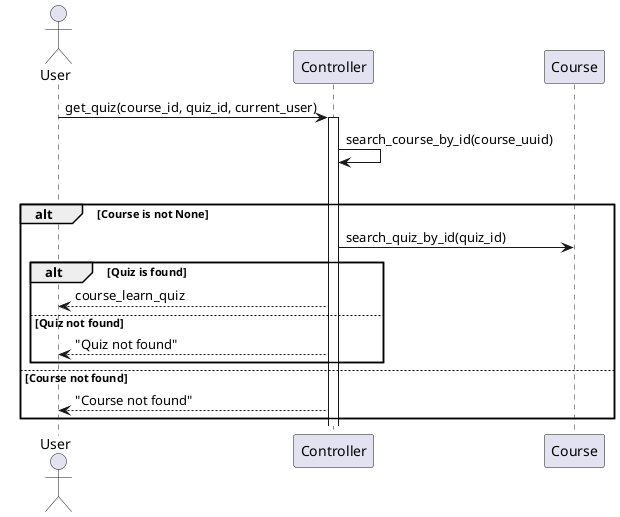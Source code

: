 @startuml

actor User
participant Controller
participant Course

User -> Controller: get_quiz(course_id, quiz_id, current_user)
activate Controller


Controller -> Controller: search_course_by_id(course_uuid)

alt Course found
    alt Course is not None
        Controller -> Course: search_quiz_by_id(quiz_id)
        
        alt Quiz is found
            Controller --> User: course_learn_quiz
        else Quiz not found
            Controller --> User: "Quiz not found"
        end
    else Course not found
        Controller --> User: "Course not found"
    end
@enduml
